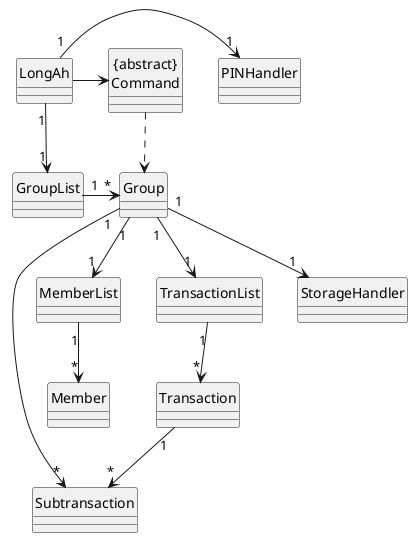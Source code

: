 @startuml
skinparam classAttributeIconSize 0
hide circle

class LongAh
class PINHandler
class "{abstract}\nCommand"
class GroupList
class Group
class MemberList
class Member
class TransactionList
class Transaction
class Subtransaction
class StorageHandler

LongAh "1" -> "1" PINHandler
LongAh -> "{abstract}\nCommand"
LongAh "1" -d-> "1" GroupList
"{abstract}\nCommand" -[dashed]-> Group
GroupList "1" -> "*" Group
Group "1" -d-> "1" StorageHandler
Group "1" -d-> "1" MemberList
Group "1" -d-> "1" TransactionList
MemberList "1" -d-> "*" Member
TransactionList "1" -d-> "*" Transaction
Transaction "1" -d-> "*" Subtransaction
Group "1" -> "*" Subtransaction

@enduml